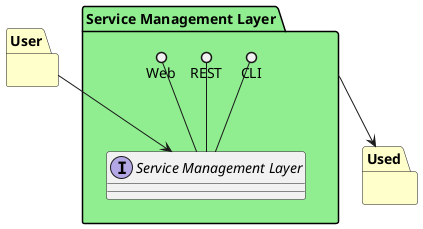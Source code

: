 @startuml

package "User" #ffffcc {

}

package "Used" #ffffcc {

}

package "Service Management Layer" #lightgreen {

    interface "Service Management Layer" as i {
    
    }


    CLI ()-- i
    REST ()-- i
    Web ()-- i
    


}
User --> i
"Service Management Layer" --> Used

@enduml
